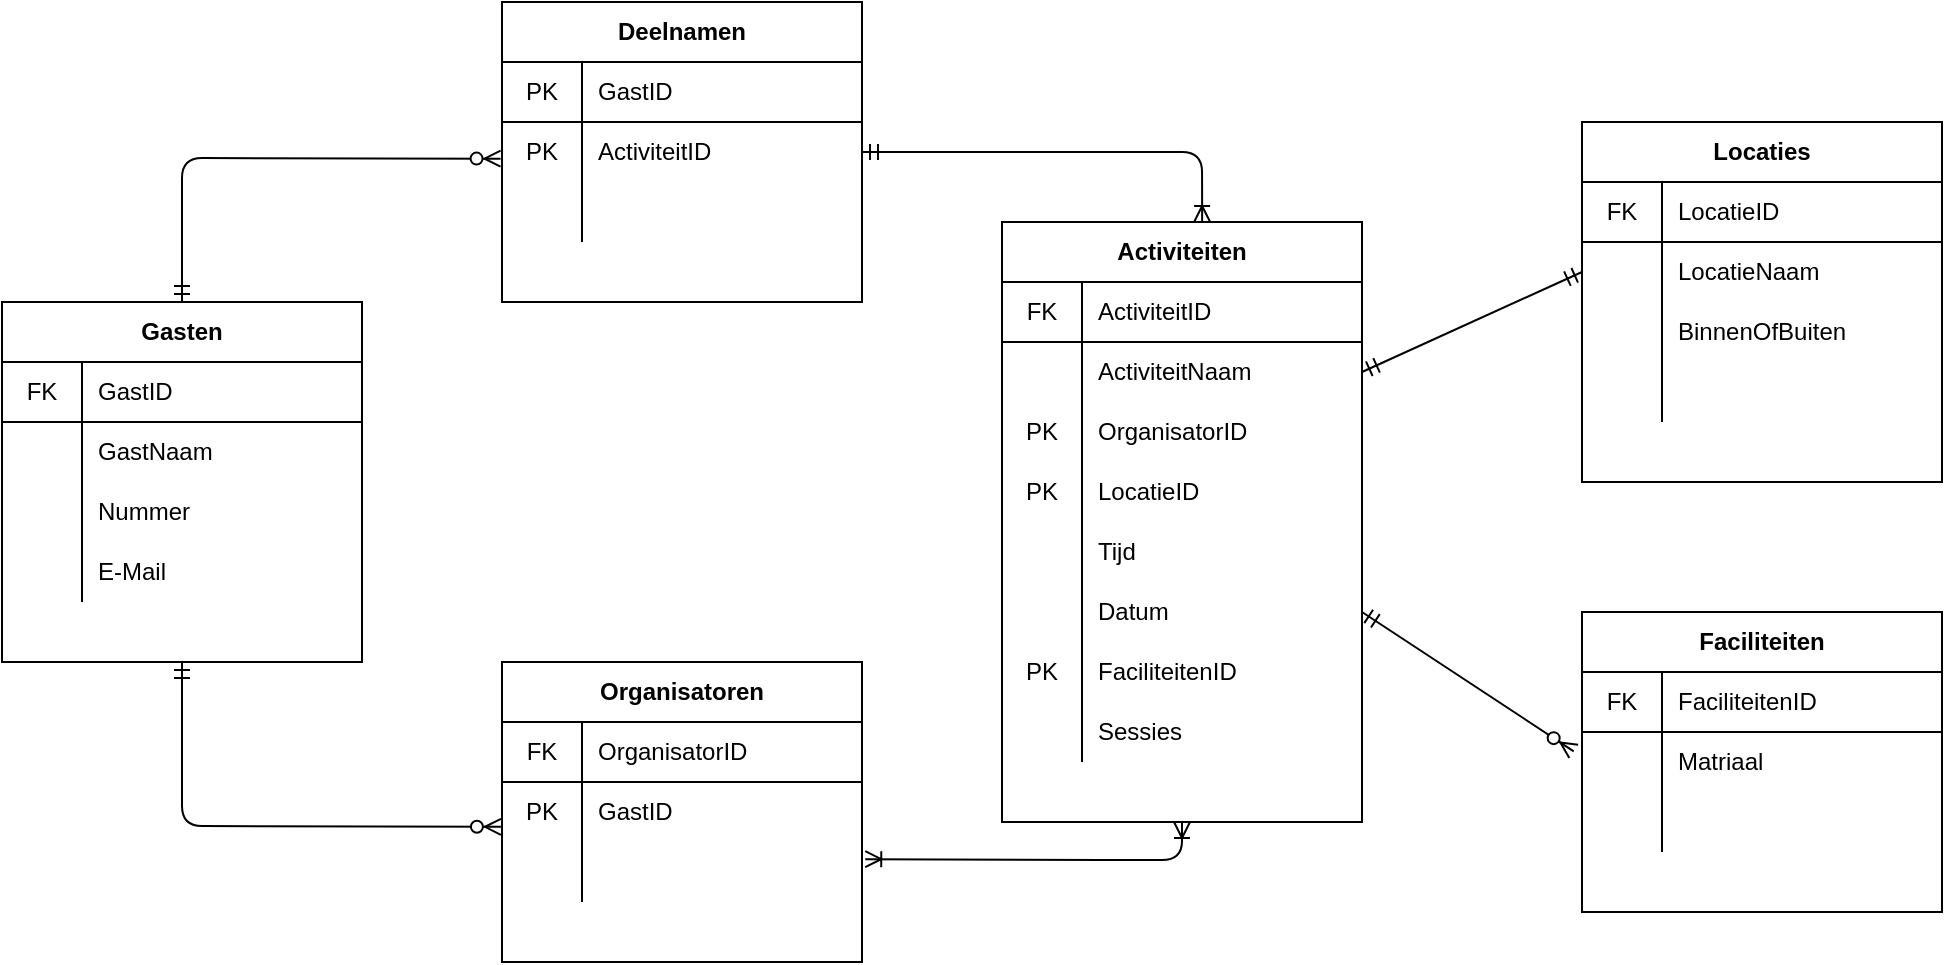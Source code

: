 <mxfile version="14.6.0" type="device"><diagram id="C5RBs43oDa-KdzZeNtuy" name="Page-1"><mxGraphModel dx="1185" dy="662" grid="1" gridSize="10" guides="1" tooltips="1" connect="1" arrows="1" fold="1" page="1" pageScale="1" pageWidth="827" pageHeight="1169" math="0" shadow="0"><root><mxCell id="WIyWlLk6GJQsqaUBKTNV-0"/><mxCell id="WIyWlLk6GJQsqaUBKTNV-1" parent="WIyWlLk6GJQsqaUBKTNV-0"/><mxCell id="flIxSEjVJh3ykU5g-9lS-0" value="Activiteiten" style="shape=table;html=1;whiteSpace=wrap;startSize=30;container=1;collapsible=0;childLayout=tableLayout;fixedRows=1;rowLines=0;fontStyle=1;align=center;" vertex="1" parent="WIyWlLk6GJQsqaUBKTNV-1"><mxGeometry x="640" y="240" width="180" height="300" as="geometry"/></mxCell><mxCell id="flIxSEjVJh3ykU5g-9lS-1" value="" style="shape=partialRectangle;html=1;whiteSpace=wrap;collapsible=0;dropTarget=0;pointerEvents=0;fillColor=none;top=0;left=0;bottom=1;right=0;points=[[0,0.5],[1,0.5]];portConstraint=eastwest;" vertex="1" parent="flIxSEjVJh3ykU5g-9lS-0"><mxGeometry y="30" width="180" height="30" as="geometry"/></mxCell><mxCell id="flIxSEjVJh3ykU5g-9lS-2" value="FK" style="shape=partialRectangle;html=1;whiteSpace=wrap;connectable=0;fillColor=none;top=0;left=0;bottom=0;right=0;overflow=hidden;" vertex="1" parent="flIxSEjVJh3ykU5g-9lS-1"><mxGeometry width="40" height="30" as="geometry"/></mxCell><mxCell id="flIxSEjVJh3ykU5g-9lS-3" value="ActiviteitID" style="shape=partialRectangle;html=1;whiteSpace=wrap;connectable=0;fillColor=none;top=0;left=0;bottom=0;right=0;align=left;spacingLeft=6;overflow=hidden;" vertex="1" parent="flIxSEjVJh3ykU5g-9lS-1"><mxGeometry x="40" width="140" height="30" as="geometry"/></mxCell><mxCell id="flIxSEjVJh3ykU5g-9lS-4" value="" style="shape=partialRectangle;html=1;whiteSpace=wrap;collapsible=0;dropTarget=0;pointerEvents=0;fillColor=none;top=0;left=0;bottom=0;right=0;points=[[0,0.5],[1,0.5]];portConstraint=eastwest;" vertex="1" parent="flIxSEjVJh3ykU5g-9lS-0"><mxGeometry y="60" width="180" height="30" as="geometry"/></mxCell><mxCell id="flIxSEjVJh3ykU5g-9lS-5" value="" style="shape=partialRectangle;html=1;whiteSpace=wrap;connectable=0;fillColor=none;top=0;left=0;bottom=0;right=0;overflow=hidden;" vertex="1" parent="flIxSEjVJh3ykU5g-9lS-4"><mxGeometry width="40" height="30" as="geometry"/></mxCell><mxCell id="flIxSEjVJh3ykU5g-9lS-6" value="ActiviteitNaam" style="shape=partialRectangle;html=1;whiteSpace=wrap;connectable=0;fillColor=none;top=0;left=0;bottom=0;right=0;align=left;spacingLeft=6;overflow=hidden;" vertex="1" parent="flIxSEjVJh3ykU5g-9lS-4"><mxGeometry x="40" width="140" height="30" as="geometry"/></mxCell><mxCell id="flIxSEjVJh3ykU5g-9lS-7" value="" style="shape=partialRectangle;html=1;whiteSpace=wrap;collapsible=0;dropTarget=0;pointerEvents=0;fillColor=none;top=0;left=0;bottom=0;right=0;points=[[0,0.5],[1,0.5]];portConstraint=eastwest;" vertex="1" parent="flIxSEjVJh3ykU5g-9lS-0"><mxGeometry y="90" width="180" height="30" as="geometry"/></mxCell><mxCell id="flIxSEjVJh3ykU5g-9lS-8" value="PK" style="shape=partialRectangle;html=1;whiteSpace=wrap;connectable=0;fillColor=none;top=0;left=0;bottom=0;right=0;overflow=hidden;" vertex="1" parent="flIxSEjVJh3ykU5g-9lS-7"><mxGeometry width="40" height="30" as="geometry"/></mxCell><mxCell id="flIxSEjVJh3ykU5g-9lS-9" value="OrganisatorID" style="shape=partialRectangle;html=1;whiteSpace=wrap;connectable=0;fillColor=none;top=0;left=0;bottom=0;right=0;align=left;spacingLeft=6;overflow=hidden;" vertex="1" parent="flIxSEjVJh3ykU5g-9lS-7"><mxGeometry x="40" width="140" height="30" as="geometry"/></mxCell><mxCell id="flIxSEjVJh3ykU5g-9lS-42" value="" style="shape=partialRectangle;html=1;whiteSpace=wrap;collapsible=0;dropTarget=0;pointerEvents=0;fillColor=none;top=0;left=0;bottom=0;right=0;points=[[0,0.5],[1,0.5]];portConstraint=eastwest;" vertex="1" parent="flIxSEjVJh3ykU5g-9lS-0"><mxGeometry y="120" width="180" height="30" as="geometry"/></mxCell><mxCell id="flIxSEjVJh3ykU5g-9lS-43" value="PK" style="shape=partialRectangle;html=1;whiteSpace=wrap;connectable=0;fillColor=none;top=0;left=0;bottom=0;right=0;overflow=hidden;" vertex="1" parent="flIxSEjVJh3ykU5g-9lS-42"><mxGeometry width="40" height="30" as="geometry"/></mxCell><mxCell id="flIxSEjVJh3ykU5g-9lS-44" value="LocatieID" style="shape=partialRectangle;html=1;whiteSpace=wrap;connectable=0;fillColor=none;top=0;left=0;bottom=0;right=0;align=left;spacingLeft=6;overflow=hidden;" vertex="1" parent="flIxSEjVJh3ykU5g-9lS-42"><mxGeometry x="40" width="140" height="30" as="geometry"/></mxCell><mxCell id="flIxSEjVJh3ykU5g-9lS-74" value="" style="shape=partialRectangle;html=1;whiteSpace=wrap;collapsible=0;dropTarget=0;pointerEvents=0;fillColor=none;top=0;left=0;bottom=0;right=0;points=[[0,0.5],[1,0.5]];portConstraint=eastwest;" vertex="1" parent="flIxSEjVJh3ykU5g-9lS-0"><mxGeometry y="150" width="180" height="30" as="geometry"/></mxCell><mxCell id="flIxSEjVJh3ykU5g-9lS-75" value="" style="shape=partialRectangle;html=1;whiteSpace=wrap;connectable=0;fillColor=none;top=0;left=0;bottom=0;right=0;overflow=hidden;" vertex="1" parent="flIxSEjVJh3ykU5g-9lS-74"><mxGeometry width="40" height="30" as="geometry"/></mxCell><mxCell id="flIxSEjVJh3ykU5g-9lS-76" value="Tijd" style="shape=partialRectangle;html=1;whiteSpace=wrap;connectable=0;fillColor=none;top=0;left=0;bottom=0;right=0;align=left;spacingLeft=6;overflow=hidden;" vertex="1" parent="flIxSEjVJh3ykU5g-9lS-74"><mxGeometry x="40" width="140" height="30" as="geometry"/></mxCell><mxCell id="flIxSEjVJh3ykU5g-9lS-77" value="" style="shape=partialRectangle;html=1;whiteSpace=wrap;collapsible=0;dropTarget=0;pointerEvents=0;fillColor=none;top=0;left=0;bottom=0;right=0;points=[[0,0.5],[1,0.5]];portConstraint=eastwest;" vertex="1" parent="flIxSEjVJh3ykU5g-9lS-0"><mxGeometry y="180" width="180" height="30" as="geometry"/></mxCell><mxCell id="flIxSEjVJh3ykU5g-9lS-78" value="" style="shape=partialRectangle;html=1;whiteSpace=wrap;connectable=0;fillColor=none;top=0;left=0;bottom=0;right=0;overflow=hidden;" vertex="1" parent="flIxSEjVJh3ykU5g-9lS-77"><mxGeometry width="40" height="30" as="geometry"/></mxCell><mxCell id="flIxSEjVJh3ykU5g-9lS-79" value="Datum" style="shape=partialRectangle;html=1;whiteSpace=wrap;connectable=0;fillColor=none;top=0;left=0;bottom=0;right=0;align=left;spacingLeft=6;overflow=hidden;" vertex="1" parent="flIxSEjVJh3ykU5g-9lS-77"><mxGeometry x="40" width="140" height="30" as="geometry"/></mxCell><mxCell id="flIxSEjVJh3ykU5g-9lS-99" value="" style="shape=partialRectangle;html=1;whiteSpace=wrap;collapsible=0;dropTarget=0;pointerEvents=0;fillColor=none;top=0;left=0;bottom=0;right=0;points=[[0,0.5],[1,0.5]];portConstraint=eastwest;" vertex="1" parent="flIxSEjVJh3ykU5g-9lS-0"><mxGeometry y="210" width="180" height="30" as="geometry"/></mxCell><mxCell id="flIxSEjVJh3ykU5g-9lS-100" value="PK" style="shape=partialRectangle;html=1;whiteSpace=wrap;connectable=0;fillColor=none;top=0;left=0;bottom=0;right=0;overflow=hidden;" vertex="1" parent="flIxSEjVJh3ykU5g-9lS-99"><mxGeometry width="40" height="30" as="geometry"/></mxCell><mxCell id="flIxSEjVJh3ykU5g-9lS-101" value="FaciliteitenID" style="shape=partialRectangle;html=1;whiteSpace=wrap;connectable=0;fillColor=none;top=0;left=0;bottom=0;right=0;align=left;spacingLeft=6;overflow=hidden;" vertex="1" parent="flIxSEjVJh3ykU5g-9lS-99"><mxGeometry x="40" width="140" height="30" as="geometry"/></mxCell><mxCell id="flIxSEjVJh3ykU5g-9lS-124" value="" style="shape=partialRectangle;html=1;whiteSpace=wrap;collapsible=0;dropTarget=0;pointerEvents=0;fillColor=none;top=0;left=0;bottom=0;right=0;points=[[0,0.5],[1,0.5]];portConstraint=eastwest;" vertex="1" parent="flIxSEjVJh3ykU5g-9lS-0"><mxGeometry y="240" width="180" height="30" as="geometry"/></mxCell><mxCell id="flIxSEjVJh3ykU5g-9lS-125" value="" style="shape=partialRectangle;html=1;whiteSpace=wrap;connectable=0;fillColor=none;top=0;left=0;bottom=0;right=0;overflow=hidden;" vertex="1" parent="flIxSEjVJh3ykU5g-9lS-124"><mxGeometry width="40" height="30" as="geometry"/></mxCell><mxCell id="flIxSEjVJh3ykU5g-9lS-126" value="Sessies" style="shape=partialRectangle;html=1;whiteSpace=wrap;connectable=0;fillColor=none;top=0;left=0;bottom=0;right=0;align=left;spacingLeft=6;overflow=hidden;" vertex="1" parent="flIxSEjVJh3ykU5g-9lS-124"><mxGeometry x="40" width="140" height="30" as="geometry"/></mxCell><mxCell id="flIxSEjVJh3ykU5g-9lS-10" value="Gasten" style="shape=table;html=1;whiteSpace=wrap;startSize=30;container=1;collapsible=0;childLayout=tableLayout;fixedRows=1;rowLines=0;fontStyle=1;align=center;" vertex="1" parent="WIyWlLk6GJQsqaUBKTNV-1"><mxGeometry x="140" y="280" width="180" height="180" as="geometry"/></mxCell><mxCell id="flIxSEjVJh3ykU5g-9lS-11" value="" style="shape=partialRectangle;html=1;whiteSpace=wrap;collapsible=0;dropTarget=0;pointerEvents=0;fillColor=none;top=0;left=0;bottom=1;right=0;points=[[0,0.5],[1,0.5]];portConstraint=eastwest;" vertex="1" parent="flIxSEjVJh3ykU5g-9lS-10"><mxGeometry y="30" width="180" height="30" as="geometry"/></mxCell><mxCell id="flIxSEjVJh3ykU5g-9lS-12" value="FK" style="shape=partialRectangle;html=1;whiteSpace=wrap;connectable=0;fillColor=none;top=0;left=0;bottom=0;right=0;overflow=hidden;" vertex="1" parent="flIxSEjVJh3ykU5g-9lS-11"><mxGeometry width="40" height="30" as="geometry"/></mxCell><mxCell id="flIxSEjVJh3ykU5g-9lS-13" value="GastID" style="shape=partialRectangle;html=1;whiteSpace=wrap;connectable=0;fillColor=none;top=0;left=0;bottom=0;right=0;align=left;spacingLeft=6;overflow=hidden;" vertex="1" parent="flIxSEjVJh3ykU5g-9lS-11"><mxGeometry x="40" width="140" height="30" as="geometry"/></mxCell><mxCell id="flIxSEjVJh3ykU5g-9lS-14" value="" style="shape=partialRectangle;html=1;whiteSpace=wrap;collapsible=0;dropTarget=0;pointerEvents=0;fillColor=none;top=0;left=0;bottom=0;right=0;points=[[0,0.5],[1,0.5]];portConstraint=eastwest;" vertex="1" parent="flIxSEjVJh3ykU5g-9lS-10"><mxGeometry y="60" width="180" height="30" as="geometry"/></mxCell><mxCell id="flIxSEjVJh3ykU5g-9lS-15" value="" style="shape=partialRectangle;html=1;whiteSpace=wrap;connectable=0;fillColor=none;top=0;left=0;bottom=0;right=0;overflow=hidden;" vertex="1" parent="flIxSEjVJh3ykU5g-9lS-14"><mxGeometry width="40" height="30" as="geometry"/></mxCell><mxCell id="flIxSEjVJh3ykU5g-9lS-16" value="GastNaam" style="shape=partialRectangle;html=1;whiteSpace=wrap;connectable=0;fillColor=none;top=0;left=0;bottom=0;right=0;align=left;spacingLeft=6;overflow=hidden;" vertex="1" parent="flIxSEjVJh3ykU5g-9lS-14"><mxGeometry x="40" width="140" height="30" as="geometry"/></mxCell><mxCell id="flIxSEjVJh3ykU5g-9lS-17" value="" style="shape=partialRectangle;html=1;whiteSpace=wrap;collapsible=0;dropTarget=0;pointerEvents=0;fillColor=none;top=0;left=0;bottom=0;right=0;points=[[0,0.5],[1,0.5]];portConstraint=eastwest;" vertex="1" parent="flIxSEjVJh3ykU5g-9lS-10"><mxGeometry y="90" width="180" height="30" as="geometry"/></mxCell><mxCell id="flIxSEjVJh3ykU5g-9lS-18" value="" style="shape=partialRectangle;html=1;whiteSpace=wrap;connectable=0;fillColor=none;top=0;left=0;bottom=0;right=0;overflow=hidden;" vertex="1" parent="flIxSEjVJh3ykU5g-9lS-17"><mxGeometry width="40" height="30" as="geometry"/></mxCell><mxCell id="flIxSEjVJh3ykU5g-9lS-19" value="Nummer" style="shape=partialRectangle;html=1;whiteSpace=wrap;connectable=0;fillColor=none;top=0;left=0;bottom=0;right=0;align=left;spacingLeft=6;overflow=hidden;" vertex="1" parent="flIxSEjVJh3ykU5g-9lS-17"><mxGeometry x="40" width="140" height="30" as="geometry"/></mxCell><mxCell id="flIxSEjVJh3ykU5g-9lS-45" value="" style="shape=partialRectangle;html=1;whiteSpace=wrap;collapsible=0;dropTarget=0;pointerEvents=0;fillColor=none;top=0;left=0;bottom=0;right=0;points=[[0,0.5],[1,0.5]];portConstraint=eastwest;" vertex="1" parent="flIxSEjVJh3ykU5g-9lS-10"><mxGeometry y="120" width="180" height="30" as="geometry"/></mxCell><mxCell id="flIxSEjVJh3ykU5g-9lS-46" value="" style="shape=partialRectangle;html=1;whiteSpace=wrap;connectable=0;fillColor=none;top=0;left=0;bottom=0;right=0;overflow=hidden;" vertex="1" parent="flIxSEjVJh3ykU5g-9lS-45"><mxGeometry width="40" height="30" as="geometry"/></mxCell><mxCell id="flIxSEjVJh3ykU5g-9lS-47" value="E-Mail" style="shape=partialRectangle;html=1;whiteSpace=wrap;connectable=0;fillColor=none;top=0;left=0;bottom=0;right=0;align=left;spacingLeft=6;overflow=hidden;" vertex="1" parent="flIxSEjVJh3ykU5g-9lS-45"><mxGeometry x="40" width="140" height="30" as="geometry"/></mxCell><mxCell id="flIxSEjVJh3ykU5g-9lS-20" value="Faciliteiten" style="shape=table;html=1;whiteSpace=wrap;startSize=30;container=1;collapsible=0;childLayout=tableLayout;fixedRows=1;rowLines=0;fontStyle=1;align=center;" vertex="1" parent="WIyWlLk6GJQsqaUBKTNV-1"><mxGeometry x="930" y="435" width="180" height="150" as="geometry"/></mxCell><mxCell id="flIxSEjVJh3ykU5g-9lS-21" value="" style="shape=partialRectangle;html=1;whiteSpace=wrap;collapsible=0;dropTarget=0;pointerEvents=0;fillColor=none;top=0;left=0;bottom=1;right=0;points=[[0,0.5],[1,0.5]];portConstraint=eastwest;" vertex="1" parent="flIxSEjVJh3ykU5g-9lS-20"><mxGeometry y="30" width="180" height="30" as="geometry"/></mxCell><mxCell id="flIxSEjVJh3ykU5g-9lS-22" value="FK" style="shape=partialRectangle;html=1;whiteSpace=wrap;connectable=0;fillColor=none;top=0;left=0;bottom=0;right=0;overflow=hidden;" vertex="1" parent="flIxSEjVJh3ykU5g-9lS-21"><mxGeometry width="40" height="30" as="geometry"/></mxCell><mxCell id="flIxSEjVJh3ykU5g-9lS-23" value="FaciliteitenID" style="shape=partialRectangle;html=1;whiteSpace=wrap;connectable=0;fillColor=none;top=0;left=0;bottom=0;right=0;align=left;spacingLeft=6;overflow=hidden;" vertex="1" parent="flIxSEjVJh3ykU5g-9lS-21"><mxGeometry x="40" width="140" height="30" as="geometry"/></mxCell><mxCell id="flIxSEjVJh3ykU5g-9lS-24" value="" style="shape=partialRectangle;html=1;whiteSpace=wrap;collapsible=0;dropTarget=0;pointerEvents=0;fillColor=none;top=0;left=0;bottom=0;right=0;points=[[0,0.5],[1,0.5]];portConstraint=eastwest;" vertex="1" parent="flIxSEjVJh3ykU5g-9lS-20"><mxGeometry y="60" width="180" height="30" as="geometry"/></mxCell><mxCell id="flIxSEjVJh3ykU5g-9lS-25" value="" style="shape=partialRectangle;html=1;whiteSpace=wrap;connectable=0;fillColor=none;top=0;left=0;bottom=0;right=0;overflow=hidden;" vertex="1" parent="flIxSEjVJh3ykU5g-9lS-24"><mxGeometry width="40" height="30" as="geometry"/></mxCell><mxCell id="flIxSEjVJh3ykU5g-9lS-26" value="Matriaal" style="shape=partialRectangle;html=1;whiteSpace=wrap;connectable=0;fillColor=none;top=0;left=0;bottom=0;right=0;align=left;spacingLeft=6;overflow=hidden;" vertex="1" parent="flIxSEjVJh3ykU5g-9lS-24"><mxGeometry x="40" width="140" height="30" as="geometry"/></mxCell><mxCell id="flIxSEjVJh3ykU5g-9lS-27" value="" style="shape=partialRectangle;html=1;whiteSpace=wrap;collapsible=0;dropTarget=0;pointerEvents=0;fillColor=none;top=0;left=0;bottom=0;right=0;points=[[0,0.5],[1,0.5]];portConstraint=eastwest;" vertex="1" parent="flIxSEjVJh3ykU5g-9lS-20"><mxGeometry y="90" width="180" height="30" as="geometry"/></mxCell><mxCell id="flIxSEjVJh3ykU5g-9lS-28" value="" style="shape=partialRectangle;html=1;whiteSpace=wrap;connectable=0;fillColor=none;top=0;left=0;bottom=0;right=0;overflow=hidden;" vertex="1" parent="flIxSEjVJh3ykU5g-9lS-27"><mxGeometry width="40" height="30" as="geometry"/></mxCell><mxCell id="flIxSEjVJh3ykU5g-9lS-29" value="" style="shape=partialRectangle;html=1;whiteSpace=wrap;connectable=0;fillColor=none;top=0;left=0;bottom=0;right=0;align=left;spacingLeft=6;overflow=hidden;" vertex="1" parent="flIxSEjVJh3ykU5g-9lS-27"><mxGeometry x="40" width="140" height="30" as="geometry"/></mxCell><mxCell id="flIxSEjVJh3ykU5g-9lS-30" value="Organisatoren" style="shape=table;html=1;whiteSpace=wrap;startSize=30;container=1;collapsible=0;childLayout=tableLayout;fixedRows=1;rowLines=0;fontStyle=1;align=center;" vertex="1" parent="WIyWlLk6GJQsqaUBKTNV-1"><mxGeometry x="390" y="460" width="180" height="150" as="geometry"/></mxCell><mxCell id="flIxSEjVJh3ykU5g-9lS-31" value="" style="shape=partialRectangle;html=1;whiteSpace=wrap;collapsible=0;dropTarget=0;pointerEvents=0;fillColor=none;top=0;left=0;bottom=1;right=0;points=[[0,0.5],[1,0.5]];portConstraint=eastwest;" vertex="1" parent="flIxSEjVJh3ykU5g-9lS-30"><mxGeometry y="30" width="180" height="30" as="geometry"/></mxCell><mxCell id="flIxSEjVJh3ykU5g-9lS-32" value="FK" style="shape=partialRectangle;html=1;whiteSpace=wrap;connectable=0;fillColor=none;top=0;left=0;bottom=0;right=0;overflow=hidden;" vertex="1" parent="flIxSEjVJh3ykU5g-9lS-31"><mxGeometry width="40" height="30" as="geometry"/></mxCell><mxCell id="flIxSEjVJh3ykU5g-9lS-33" value="OrganisatorID" style="shape=partialRectangle;html=1;whiteSpace=wrap;connectable=0;fillColor=none;top=0;left=0;bottom=0;right=0;align=left;spacingLeft=6;overflow=hidden;" vertex="1" parent="flIxSEjVJh3ykU5g-9lS-31"><mxGeometry x="40" width="140" height="30" as="geometry"/></mxCell><mxCell id="flIxSEjVJh3ykU5g-9lS-34" value="" style="shape=partialRectangle;html=1;whiteSpace=wrap;collapsible=0;dropTarget=0;pointerEvents=0;fillColor=none;top=0;left=0;bottom=0;right=0;points=[[0,0.5],[1,0.5]];portConstraint=eastwest;" vertex="1" parent="flIxSEjVJh3ykU5g-9lS-30"><mxGeometry y="60" width="180" height="30" as="geometry"/></mxCell><mxCell id="flIxSEjVJh3ykU5g-9lS-35" value="PK" style="shape=partialRectangle;html=1;whiteSpace=wrap;connectable=0;fillColor=none;top=0;left=0;bottom=0;right=0;overflow=hidden;" vertex="1" parent="flIxSEjVJh3ykU5g-9lS-34"><mxGeometry width="40" height="30" as="geometry"/></mxCell><mxCell id="flIxSEjVJh3ykU5g-9lS-36" value="GastID" style="shape=partialRectangle;html=1;whiteSpace=wrap;connectable=0;fillColor=none;top=0;left=0;bottom=0;right=0;align=left;spacingLeft=6;overflow=hidden;" vertex="1" parent="flIxSEjVJh3ykU5g-9lS-34"><mxGeometry x="40" width="140" height="30" as="geometry"/></mxCell><mxCell id="flIxSEjVJh3ykU5g-9lS-37" value="" style="shape=partialRectangle;html=1;whiteSpace=wrap;collapsible=0;dropTarget=0;pointerEvents=0;fillColor=none;top=0;left=0;bottom=0;right=0;points=[[0,0.5],[1,0.5]];portConstraint=eastwest;" vertex="1" parent="flIxSEjVJh3ykU5g-9lS-30"><mxGeometry y="90" width="180" height="30" as="geometry"/></mxCell><mxCell id="flIxSEjVJh3ykU5g-9lS-38" value="" style="shape=partialRectangle;html=1;whiteSpace=wrap;connectable=0;fillColor=none;top=0;left=0;bottom=0;right=0;overflow=hidden;" vertex="1" parent="flIxSEjVJh3ykU5g-9lS-37"><mxGeometry width="40" height="30" as="geometry"/></mxCell><mxCell id="flIxSEjVJh3ykU5g-9lS-39" value="" style="shape=partialRectangle;html=1;whiteSpace=wrap;connectable=0;fillColor=none;top=0;left=0;bottom=0;right=0;align=left;spacingLeft=6;overflow=hidden;" vertex="1" parent="flIxSEjVJh3ykU5g-9lS-37"><mxGeometry x="40" width="140" height="30" as="geometry"/></mxCell><mxCell id="flIxSEjVJh3ykU5g-9lS-48" value="Deelnamen" style="shape=table;html=1;whiteSpace=wrap;startSize=30;container=1;collapsible=0;childLayout=tableLayout;fixedRows=1;rowLines=0;fontStyle=1;align=center;" vertex="1" parent="WIyWlLk6GJQsqaUBKTNV-1"><mxGeometry x="390" y="130" width="180" height="150" as="geometry"/></mxCell><mxCell id="flIxSEjVJh3ykU5g-9lS-49" value="" style="shape=partialRectangle;html=1;whiteSpace=wrap;collapsible=0;dropTarget=0;pointerEvents=0;fillColor=none;top=0;left=0;bottom=1;right=0;points=[[0,0.5],[1,0.5]];portConstraint=eastwest;" vertex="1" parent="flIxSEjVJh3ykU5g-9lS-48"><mxGeometry y="30" width="180" height="30" as="geometry"/></mxCell><mxCell id="flIxSEjVJh3ykU5g-9lS-50" value="PK" style="shape=partialRectangle;html=1;whiteSpace=wrap;connectable=0;fillColor=none;top=0;left=0;bottom=0;right=0;overflow=hidden;" vertex="1" parent="flIxSEjVJh3ykU5g-9lS-49"><mxGeometry width="40" height="30" as="geometry"/></mxCell><mxCell id="flIxSEjVJh3ykU5g-9lS-51" value="GastID" style="shape=partialRectangle;html=1;whiteSpace=wrap;connectable=0;fillColor=none;top=0;left=0;bottom=0;right=0;align=left;spacingLeft=6;overflow=hidden;" vertex="1" parent="flIxSEjVJh3ykU5g-9lS-49"><mxGeometry x="40" width="140" height="30" as="geometry"/></mxCell><mxCell id="flIxSEjVJh3ykU5g-9lS-52" value="" style="shape=partialRectangle;html=1;whiteSpace=wrap;collapsible=0;dropTarget=0;pointerEvents=0;fillColor=none;top=0;left=0;bottom=0;right=0;points=[[0,0.5],[1,0.5]];portConstraint=eastwest;" vertex="1" parent="flIxSEjVJh3ykU5g-9lS-48"><mxGeometry y="60" width="180" height="30" as="geometry"/></mxCell><mxCell id="flIxSEjVJh3ykU5g-9lS-53" value="PK" style="shape=partialRectangle;html=1;whiteSpace=wrap;connectable=0;fillColor=none;top=0;left=0;bottom=0;right=0;overflow=hidden;" vertex="1" parent="flIxSEjVJh3ykU5g-9lS-52"><mxGeometry width="40" height="30" as="geometry"/></mxCell><mxCell id="flIxSEjVJh3ykU5g-9lS-54" value="ActiviteitID" style="shape=partialRectangle;html=1;whiteSpace=wrap;connectable=0;fillColor=none;top=0;left=0;bottom=0;right=0;align=left;spacingLeft=6;overflow=hidden;" vertex="1" parent="flIxSEjVJh3ykU5g-9lS-52"><mxGeometry x="40" width="140" height="30" as="geometry"/></mxCell><mxCell id="flIxSEjVJh3ykU5g-9lS-55" value="" style="shape=partialRectangle;html=1;whiteSpace=wrap;collapsible=0;dropTarget=0;pointerEvents=0;fillColor=none;top=0;left=0;bottom=0;right=0;points=[[0,0.5],[1,0.5]];portConstraint=eastwest;" vertex="1" parent="flIxSEjVJh3ykU5g-9lS-48"><mxGeometry y="90" width="180" height="30" as="geometry"/></mxCell><mxCell id="flIxSEjVJh3ykU5g-9lS-56" value="" style="shape=partialRectangle;html=1;whiteSpace=wrap;connectable=0;fillColor=none;top=0;left=0;bottom=0;right=0;overflow=hidden;" vertex="1" parent="flIxSEjVJh3ykU5g-9lS-55"><mxGeometry width="40" height="30" as="geometry"/></mxCell><mxCell id="flIxSEjVJh3ykU5g-9lS-57" value="" style="shape=partialRectangle;html=1;whiteSpace=wrap;connectable=0;fillColor=none;top=0;left=0;bottom=0;right=0;align=left;spacingLeft=6;overflow=hidden;" vertex="1" parent="flIxSEjVJh3ykU5g-9lS-55"><mxGeometry x="40" width="140" height="30" as="geometry"/></mxCell><mxCell id="flIxSEjVJh3ykU5g-9lS-58" value="" style="fontSize=12;html=1;endArrow=ERzeroToMany;startArrow=ERmandOne;startFill=0;endFill=1;entryX=-0.004;entryY=0.611;entryDx=0;entryDy=0;entryPerimeter=0;exitX=0.5;exitY=0;exitDx=0;exitDy=0;" edge="1" parent="WIyWlLk6GJQsqaUBKTNV-1" source="flIxSEjVJh3ykU5g-9lS-10" target="flIxSEjVJh3ykU5g-9lS-52"><mxGeometry width="100" height="100" relative="1" as="geometry"><mxPoint x="350" y="298" as="sourcePoint"/><mxPoint x="350" y="190" as="targetPoint"/><Array as="points"><mxPoint x="230" y="208"/></Array></mxGeometry></mxCell><mxCell id="flIxSEjVJh3ykU5g-9lS-59" value="" style="fontSize=12;html=1;endArrow=ERmandOne;startArrow=ERoneToMany;entryX=1;entryY=0.5;entryDx=0;entryDy=0;startFill=0;endFill=0;exitX=0.556;exitY=0;exitDx=0;exitDy=0;exitPerimeter=0;" edge="1" parent="WIyWlLk6GJQsqaUBKTNV-1" source="flIxSEjVJh3ykU5g-9lS-0" target="flIxSEjVJh3ykU5g-9lS-52"><mxGeometry width="100" height="100" relative="1" as="geometry"><mxPoint x="400" y="300" as="sourcePoint"/><mxPoint x="400" y="170" as="targetPoint"/><Array as="points"><mxPoint x="740" y="205"/></Array></mxGeometry></mxCell><mxCell id="flIxSEjVJh3ykU5g-9lS-60" value="" style="fontSize=12;html=1;endArrow=ERzeroToMany;endFill=1;exitX=0.5;exitY=1;exitDx=0;exitDy=0;startArrow=ERmandOne;startFill=0;entryX=-0.003;entryY=0.747;entryDx=0;entryDy=0;entryPerimeter=0;" edge="1" parent="WIyWlLk6GJQsqaUBKTNV-1" source="flIxSEjVJh3ykU5g-9lS-10" target="flIxSEjVJh3ykU5g-9lS-34"><mxGeometry width="100" height="100" relative="1" as="geometry"><mxPoint x="450" y="470" as="sourcePoint"/><mxPoint x="300" y="540" as="targetPoint"/><Array as="points"><mxPoint x="230" y="542"/></Array></mxGeometry></mxCell><mxCell id="flIxSEjVJh3ykU5g-9lS-61" value="" style="fontSize=12;html=1;endArrow=ERoneToMany;startArrow=ERoneToMany;startFill=0;endFill=0;entryX=0.5;entryY=1;entryDx=0;entryDy=0;exitX=1.009;exitY=0.286;exitDx=0;exitDy=0;exitPerimeter=0;" edge="1" parent="WIyWlLk6GJQsqaUBKTNV-1" source="flIxSEjVJh3ykU5g-9lS-37" target="flIxSEjVJh3ykU5g-9lS-0"><mxGeometry width="100" height="100" relative="1" as="geometry"><mxPoint x="750" y="290" as="sourcePoint"/><mxPoint x="450" y="160" as="targetPoint"/><Array as="points"><mxPoint x="700" y="559"/><mxPoint x="730" y="559"/></Array></mxGeometry></mxCell><mxCell id="flIxSEjVJh3ykU5g-9lS-62" value="Locaties" style="shape=table;html=1;whiteSpace=wrap;startSize=30;container=1;collapsible=0;childLayout=tableLayout;fixedRows=1;rowLines=0;fontStyle=1;align=center;" vertex="1" parent="WIyWlLk6GJQsqaUBKTNV-1"><mxGeometry x="930" y="190" width="180" height="180" as="geometry"/></mxCell><mxCell id="flIxSEjVJh3ykU5g-9lS-63" value="" style="shape=partialRectangle;html=1;whiteSpace=wrap;collapsible=0;dropTarget=0;pointerEvents=0;fillColor=none;top=0;left=0;bottom=1;right=0;points=[[0,0.5],[1,0.5]];portConstraint=eastwest;" vertex="1" parent="flIxSEjVJh3ykU5g-9lS-62"><mxGeometry y="30" width="180" height="30" as="geometry"/></mxCell><mxCell id="flIxSEjVJh3ykU5g-9lS-64" value="FK" style="shape=partialRectangle;html=1;whiteSpace=wrap;connectable=0;fillColor=none;top=0;left=0;bottom=0;right=0;overflow=hidden;" vertex="1" parent="flIxSEjVJh3ykU5g-9lS-63"><mxGeometry width="40" height="30" as="geometry"/></mxCell><mxCell id="flIxSEjVJh3ykU5g-9lS-65" value="LocatieID" style="shape=partialRectangle;html=1;whiteSpace=wrap;connectable=0;fillColor=none;top=0;left=0;bottom=0;right=0;align=left;spacingLeft=6;overflow=hidden;" vertex="1" parent="flIxSEjVJh3ykU5g-9lS-63"><mxGeometry x="40" width="140" height="30" as="geometry"/></mxCell><mxCell id="flIxSEjVJh3ykU5g-9lS-66" value="" style="shape=partialRectangle;html=1;whiteSpace=wrap;collapsible=0;dropTarget=0;pointerEvents=0;fillColor=none;top=0;left=0;bottom=0;right=0;points=[[0,0.5],[1,0.5]];portConstraint=eastwest;" vertex="1" parent="flIxSEjVJh3ykU5g-9lS-62"><mxGeometry y="60" width="180" height="30" as="geometry"/></mxCell><mxCell id="flIxSEjVJh3ykU5g-9lS-67" value="" style="shape=partialRectangle;html=1;whiteSpace=wrap;connectable=0;fillColor=none;top=0;left=0;bottom=0;right=0;overflow=hidden;" vertex="1" parent="flIxSEjVJh3ykU5g-9lS-66"><mxGeometry width="40" height="30" as="geometry"/></mxCell><mxCell id="flIxSEjVJh3ykU5g-9lS-68" value="LocatieNaam" style="shape=partialRectangle;html=1;whiteSpace=wrap;connectable=0;fillColor=none;top=0;left=0;bottom=0;right=0;align=left;spacingLeft=6;overflow=hidden;" vertex="1" parent="flIxSEjVJh3ykU5g-9lS-66"><mxGeometry x="40" width="140" height="30" as="geometry"/></mxCell><mxCell id="flIxSEjVJh3ykU5g-9lS-127" value="" style="shape=partialRectangle;html=1;whiteSpace=wrap;collapsible=0;dropTarget=0;pointerEvents=0;fillColor=none;top=0;left=0;bottom=0;right=0;points=[[0,0.5],[1,0.5]];portConstraint=eastwest;" vertex="1" parent="flIxSEjVJh3ykU5g-9lS-62"><mxGeometry y="90" width="180" height="30" as="geometry"/></mxCell><mxCell id="flIxSEjVJh3ykU5g-9lS-128" value="" style="shape=partialRectangle;html=1;whiteSpace=wrap;connectable=0;fillColor=none;top=0;left=0;bottom=0;right=0;overflow=hidden;" vertex="1" parent="flIxSEjVJh3ykU5g-9lS-127"><mxGeometry width="40" height="30" as="geometry"/></mxCell><mxCell id="flIxSEjVJh3ykU5g-9lS-129" value="BinnenOfBuiten" style="shape=partialRectangle;html=1;whiteSpace=wrap;connectable=0;fillColor=none;top=0;left=0;bottom=0;right=0;align=left;spacingLeft=6;overflow=hidden;" vertex="1" parent="flIxSEjVJh3ykU5g-9lS-127"><mxGeometry x="40" width="140" height="30" as="geometry"/></mxCell><mxCell id="flIxSEjVJh3ykU5g-9lS-69" value="" style="shape=partialRectangle;html=1;whiteSpace=wrap;collapsible=0;dropTarget=0;pointerEvents=0;fillColor=none;top=0;left=0;bottom=0;right=0;points=[[0,0.5],[1,0.5]];portConstraint=eastwest;" vertex="1" parent="flIxSEjVJh3ykU5g-9lS-62"><mxGeometry y="120" width="180" height="30" as="geometry"/></mxCell><mxCell id="flIxSEjVJh3ykU5g-9lS-70" value="" style="shape=partialRectangle;html=1;whiteSpace=wrap;connectable=0;fillColor=none;top=0;left=0;bottom=0;right=0;overflow=hidden;" vertex="1" parent="flIxSEjVJh3ykU5g-9lS-69"><mxGeometry width="40" height="30" as="geometry"/></mxCell><mxCell id="flIxSEjVJh3ykU5g-9lS-71" value="" style="shape=partialRectangle;html=1;whiteSpace=wrap;connectable=0;fillColor=none;top=0;left=0;bottom=0;right=0;align=left;spacingLeft=6;overflow=hidden;" vertex="1" parent="flIxSEjVJh3ykU5g-9lS-69"><mxGeometry x="40" width="140" height="30" as="geometry"/></mxCell><mxCell id="flIxSEjVJh3ykU5g-9lS-72" value="" style="fontSize=12;html=1;endArrow=ERmandOne;startArrow=ERmandOne;exitX=0;exitY=0.5;exitDx=0;exitDy=0;entryX=1;entryY=0.5;entryDx=0;entryDy=0;" edge="1" parent="WIyWlLk6GJQsqaUBKTNV-1" source="flIxSEjVJh3ykU5g-9lS-66" target="flIxSEjVJh3ykU5g-9lS-4"><mxGeometry width="100" height="100" relative="1" as="geometry"><mxPoint x="350" y="150" as="sourcePoint"/><mxPoint x="280" y="150" as="targetPoint"/></mxGeometry></mxCell><mxCell id="flIxSEjVJh3ykU5g-9lS-73" value="" style="fontSize=12;html=1;endArrow=ERmandOne;startArrow=ERzeroToMany;startFill=1;exitX=-0.023;exitY=0.322;exitDx=0;exitDy=0;exitPerimeter=0;entryX=1;entryY=0.5;entryDx=0;entryDy=0;" edge="1" parent="WIyWlLk6GJQsqaUBKTNV-1" source="flIxSEjVJh3ykU5g-9lS-24" target="flIxSEjVJh3ykU5g-9lS-77"><mxGeometry width="100" height="100" relative="1" as="geometry"><mxPoint x="400" y="30" as="sourcePoint"/><mxPoint x="400" y="129" as="targetPoint"/></mxGeometry></mxCell></root></mxGraphModel></diagram></mxfile>